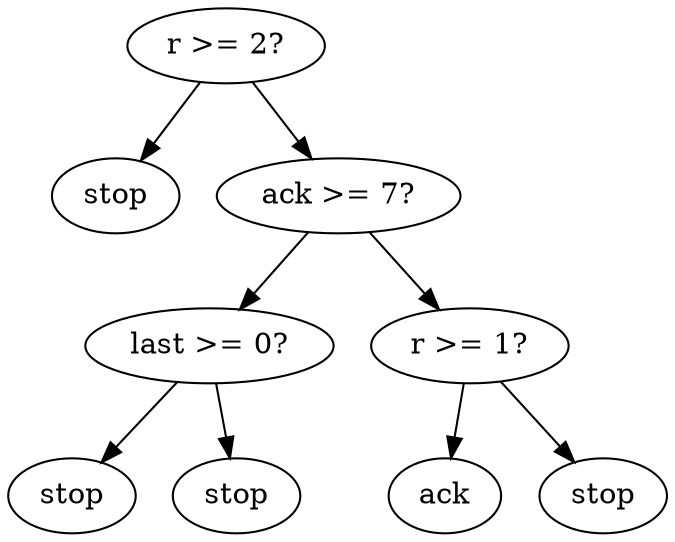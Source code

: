 digraph tree {
    "0x0" [label="r >= 2?"];
    "0x1" [label="stop"];
    "0x2" [label="ack >= 7?"];
    "0x3" [label="last >= 0?"];
    "0x4" [label="stop"];
    "0x5" [label="stop"];
    "0x6" [label="r >= 1?"];
    "0x7" [label="ack"];
    "0x8" [label="stop"];
    "0x0" -> "0x1";
    "0x0" -> "0x2";
    "0x2" -> "0x3";
    "0x2" -> "0x6";
    "0x3" -> "0x4";
    "0x3" -> "0x5";
    "0x6" -> "0x7";
    "0x6" -> "0x8";
}
